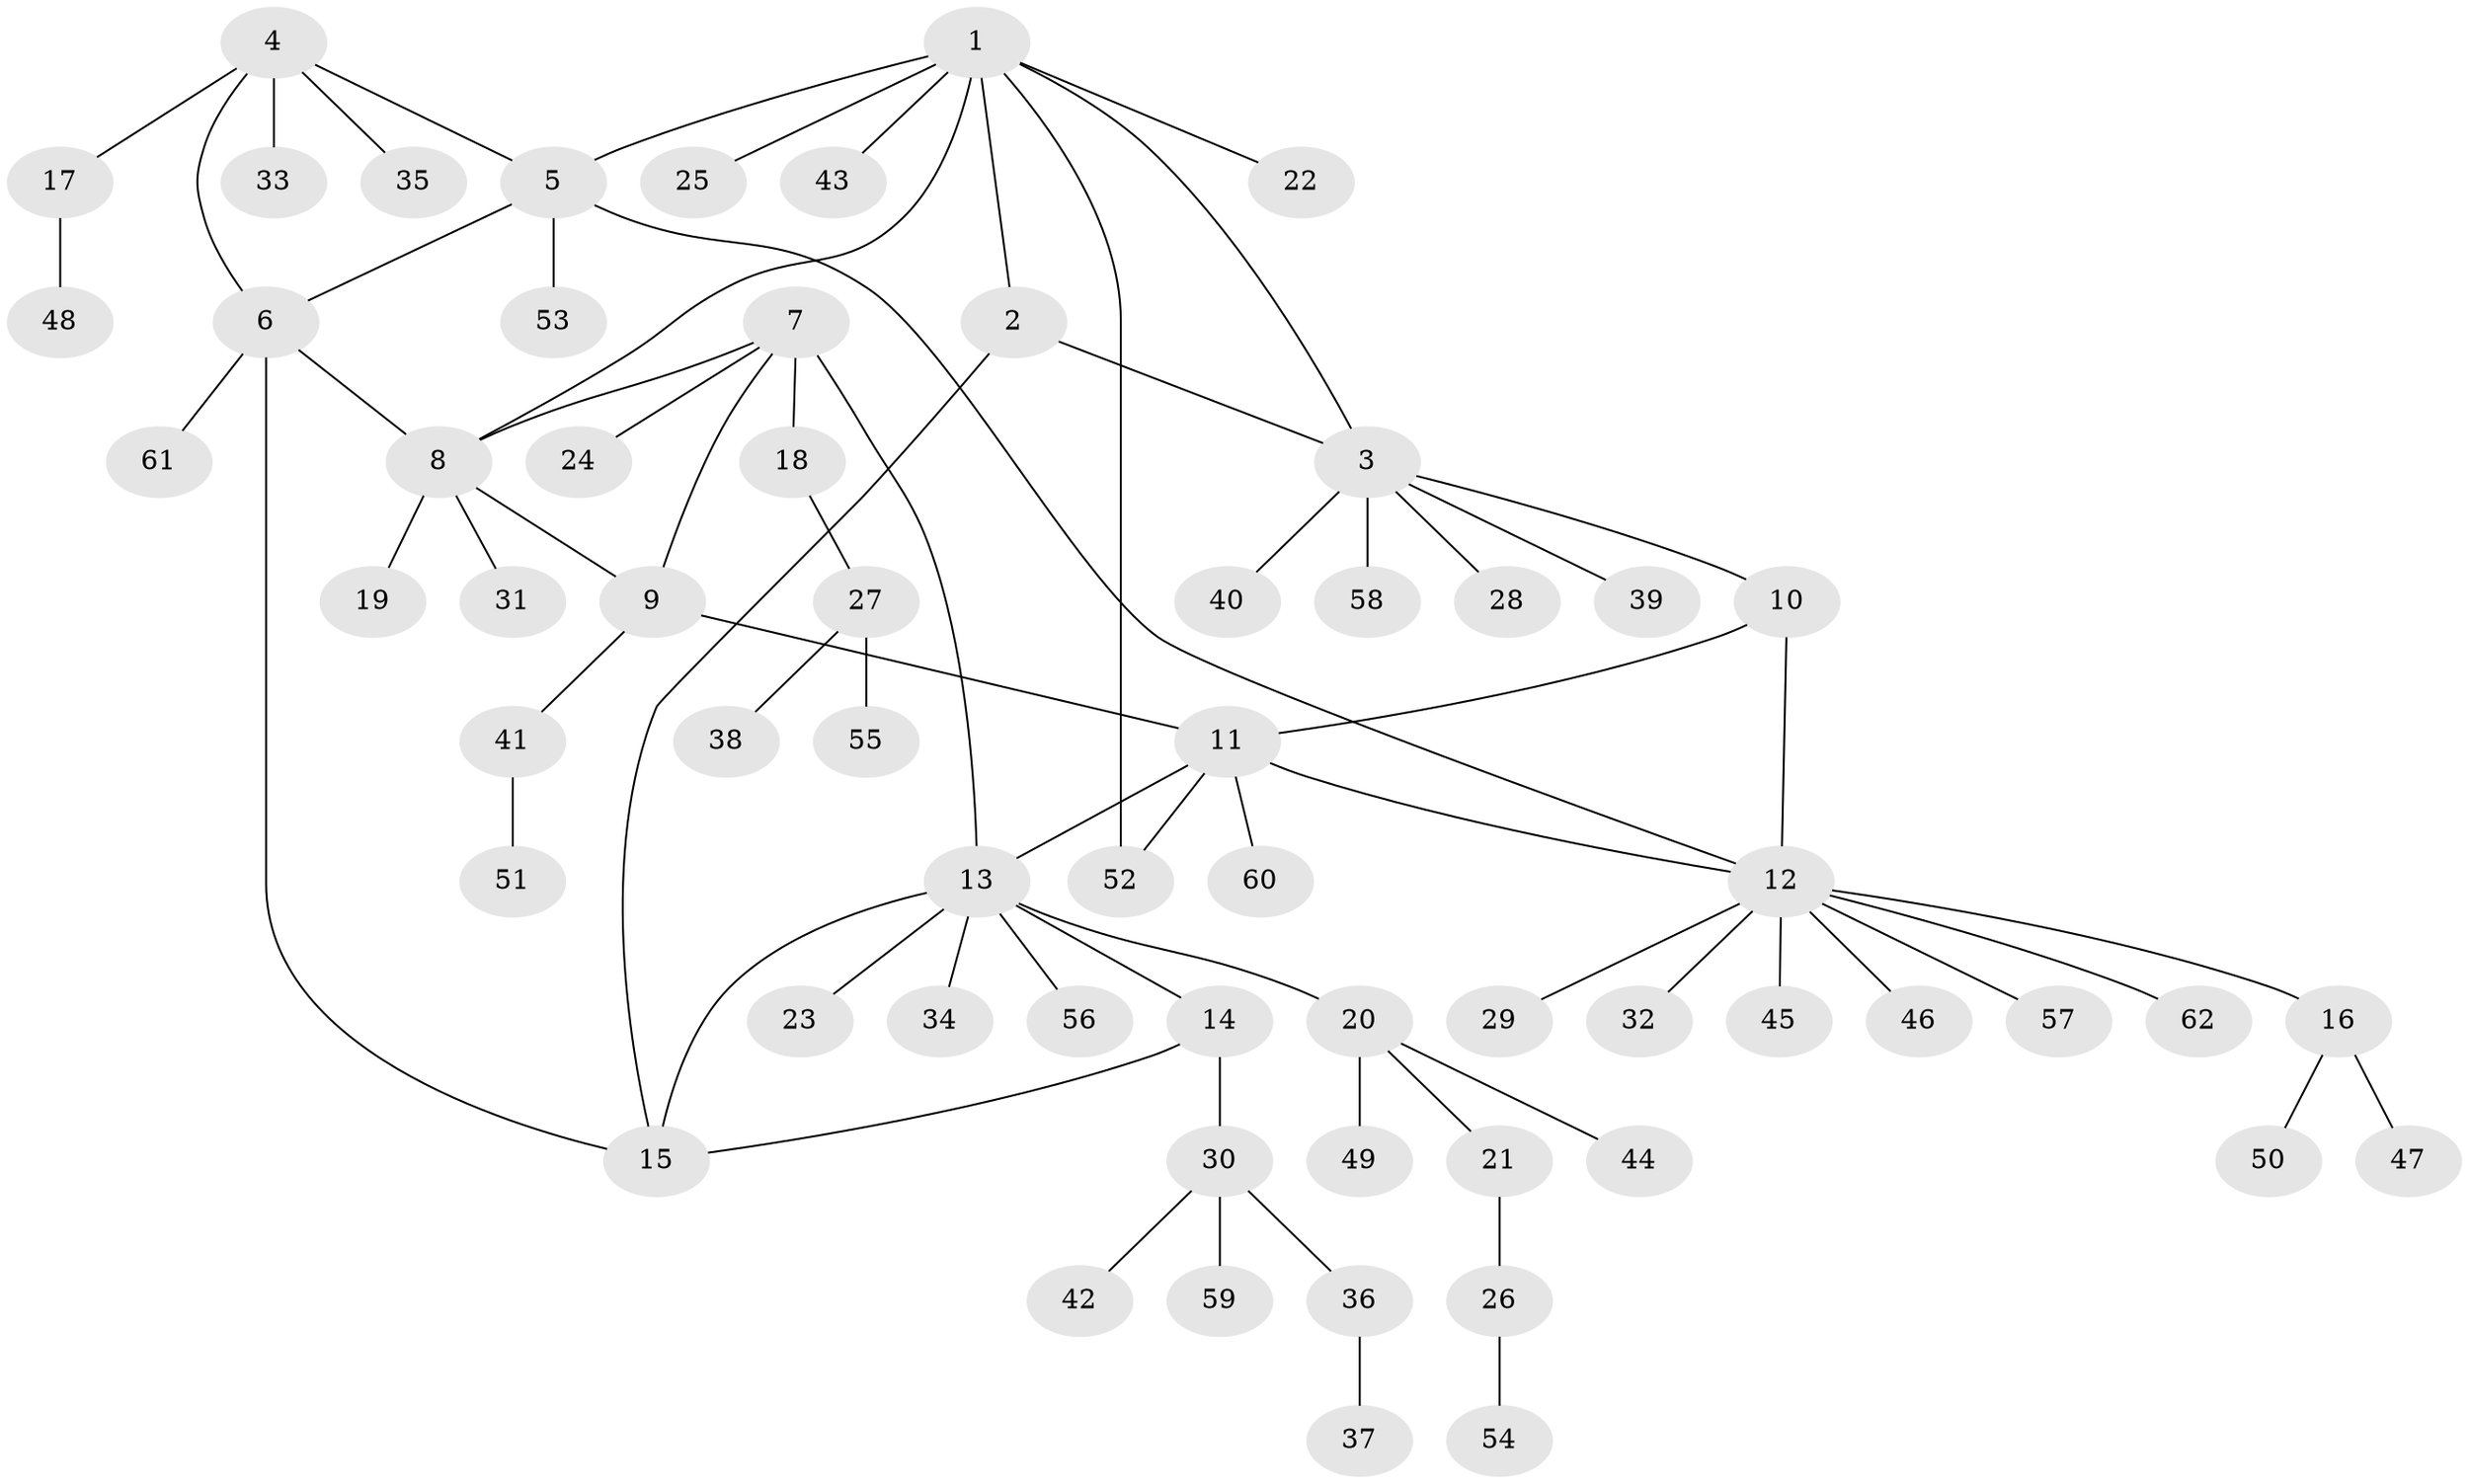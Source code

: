 // coarse degree distribution, {3: 0.13157894736842105, 5: 0.07894736842105263, 4: 0.13157894736842105, 2: 0.13157894736842105, 1: 0.4473684210526316, 6: 0.05263157894736842, 9: 0.02631578947368421}
// Generated by graph-tools (version 1.1) at 2025/37/03/04/25 23:37:44]
// undirected, 62 vertices, 73 edges
graph export_dot {
  node [color=gray90,style=filled];
  1;
  2;
  3;
  4;
  5;
  6;
  7;
  8;
  9;
  10;
  11;
  12;
  13;
  14;
  15;
  16;
  17;
  18;
  19;
  20;
  21;
  22;
  23;
  24;
  25;
  26;
  27;
  28;
  29;
  30;
  31;
  32;
  33;
  34;
  35;
  36;
  37;
  38;
  39;
  40;
  41;
  42;
  43;
  44;
  45;
  46;
  47;
  48;
  49;
  50;
  51;
  52;
  53;
  54;
  55;
  56;
  57;
  58;
  59;
  60;
  61;
  62;
  1 -- 2;
  1 -- 3;
  1 -- 5;
  1 -- 8;
  1 -- 22;
  1 -- 25;
  1 -- 43;
  1 -- 52;
  2 -- 3;
  2 -- 15;
  3 -- 10;
  3 -- 28;
  3 -- 39;
  3 -- 40;
  3 -- 58;
  4 -- 5;
  4 -- 6;
  4 -- 17;
  4 -- 33;
  4 -- 35;
  5 -- 6;
  5 -- 12;
  5 -- 53;
  6 -- 8;
  6 -- 15;
  6 -- 61;
  7 -- 8;
  7 -- 9;
  7 -- 13;
  7 -- 18;
  7 -- 24;
  8 -- 9;
  8 -- 19;
  8 -- 31;
  9 -- 11;
  9 -- 41;
  10 -- 11;
  10 -- 12;
  11 -- 12;
  11 -- 13;
  11 -- 52;
  11 -- 60;
  12 -- 16;
  12 -- 29;
  12 -- 32;
  12 -- 45;
  12 -- 46;
  12 -- 57;
  12 -- 62;
  13 -- 14;
  13 -- 15;
  13 -- 20;
  13 -- 23;
  13 -- 34;
  13 -- 56;
  14 -- 15;
  14 -- 30;
  16 -- 47;
  16 -- 50;
  17 -- 48;
  18 -- 27;
  20 -- 21;
  20 -- 44;
  20 -- 49;
  21 -- 26;
  26 -- 54;
  27 -- 38;
  27 -- 55;
  30 -- 36;
  30 -- 42;
  30 -- 59;
  36 -- 37;
  41 -- 51;
}
